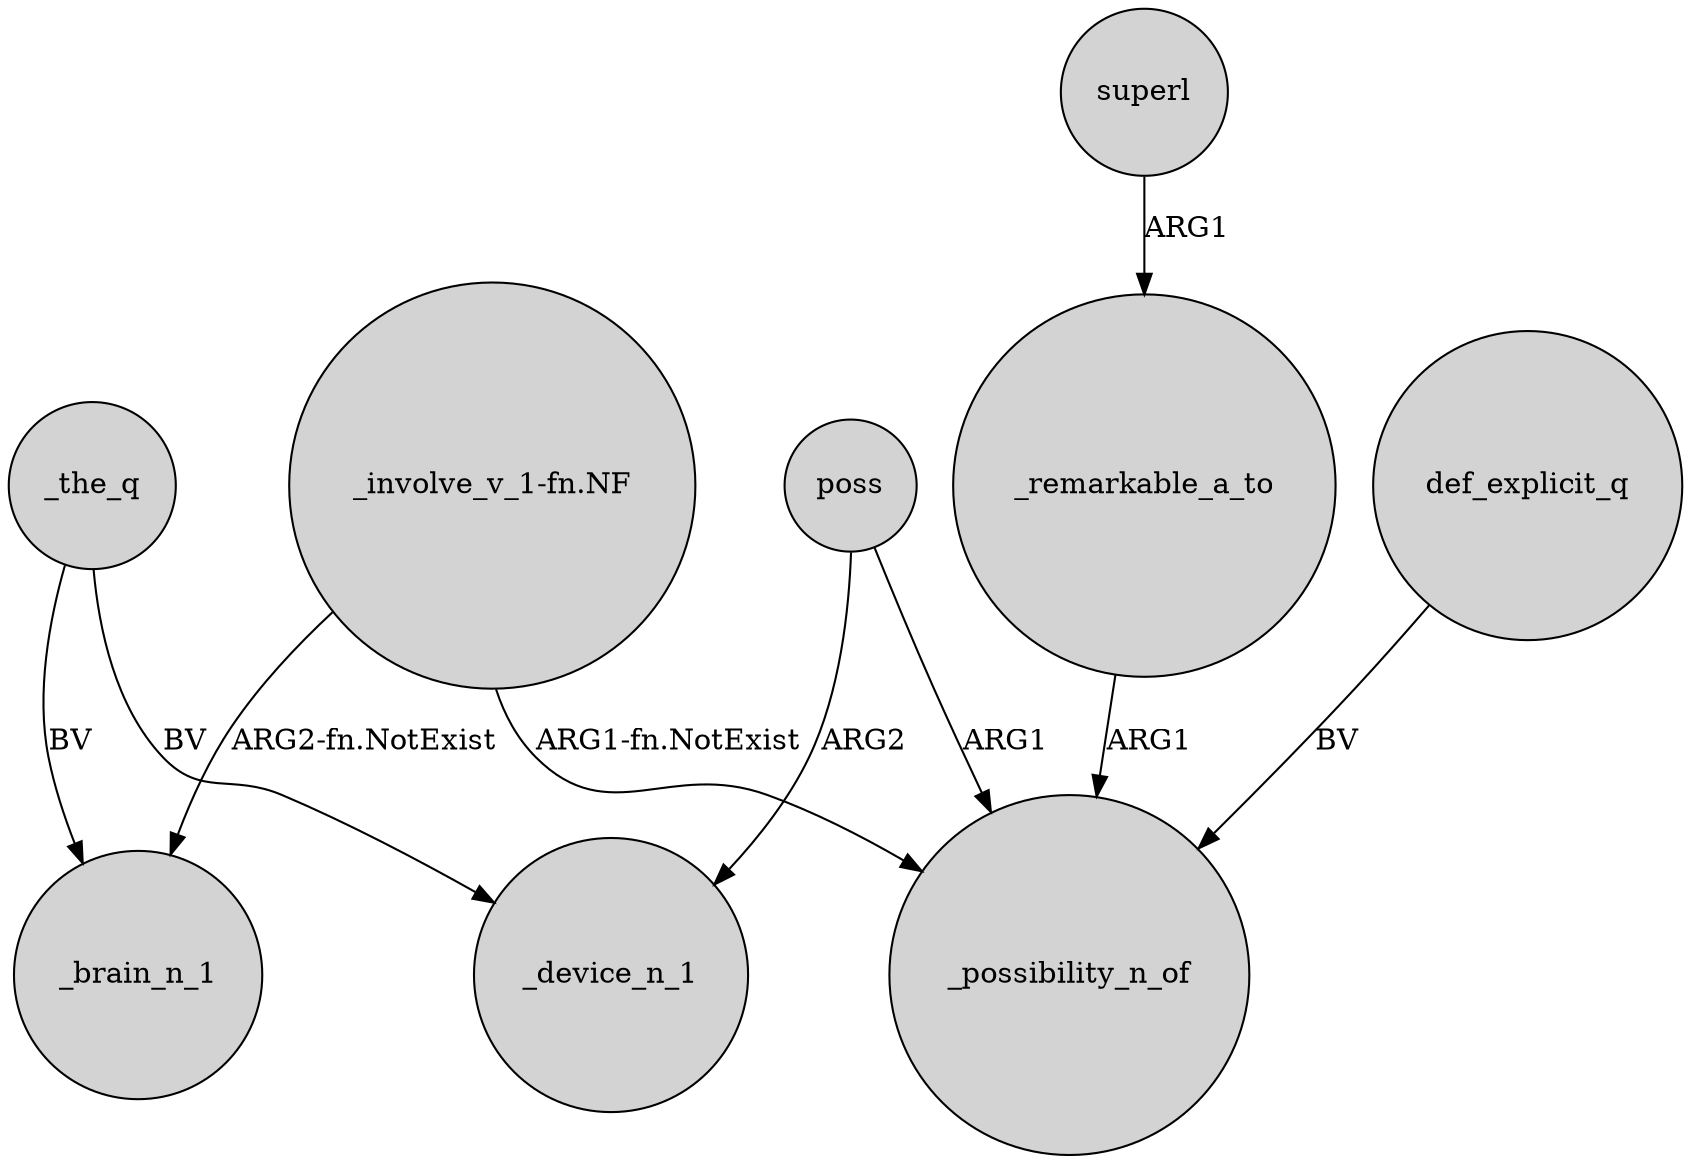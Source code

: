 digraph {
	node [shape=circle style=filled]
	_the_q -> _brain_n_1 [label=BV]
	superl -> _remarkable_a_to [label=ARG1]
	poss -> _possibility_n_of [label=ARG1]
	def_explicit_q -> _possibility_n_of [label=BV]
	"_involve_v_1-fn.NF" -> _possibility_n_of [label="ARG1-fn.NotExist"]
	"_involve_v_1-fn.NF" -> _brain_n_1 [label="ARG2-fn.NotExist"]
	_the_q -> _device_n_1 [label=BV]
	_remarkable_a_to -> _possibility_n_of [label=ARG1]
	poss -> _device_n_1 [label=ARG2]
}

